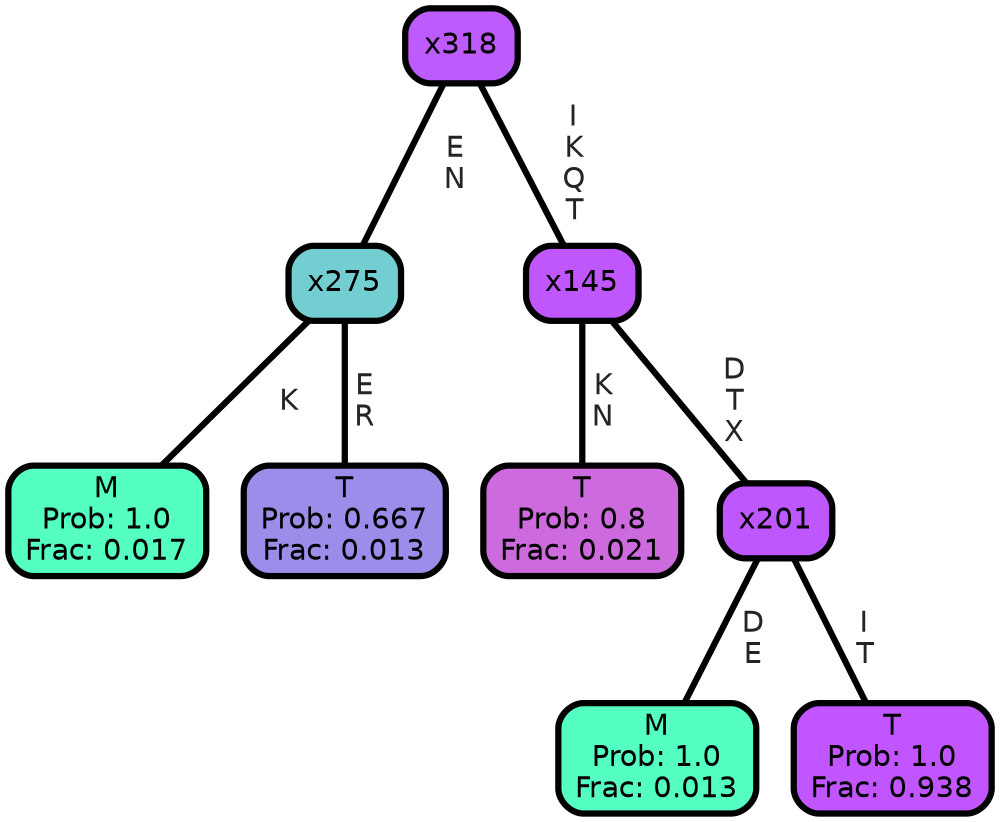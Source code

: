 graph Tree {
node [shape=box, style="filled, rounded",color="black",penwidth="3",fontcolor="black",                 fontname=helvetica] ;
graph [ranksep="0 equally", splines=straight,                 bgcolor=transparent, dpi=200] ;
edge [fontname=helvetica, fontweight=bold,fontcolor=grey14,color=black] ;
0 [label="M
Prob: 1.0
Frac: 0.017", fillcolor="#55ffc1"] ;
1 [label="x275", fillcolor="#73ced2"] ;
2 [label="T
Prob: 0.667
Frac: 0.013", fillcolor="#9d8dea"] ;
3 [label="x318", fillcolor="#bd5bfc"] ;
4 [label="T
Prob: 0.8
Frac: 0.021", fillcolor="#cd6add"] ;
5 [label="x145", fillcolor="#bf57fd"] ;
6 [label="M
Prob: 1.0
Frac: 0.013", fillcolor="#55ffc1"] ;
7 [label="x201", fillcolor="#bf57fe"] ;
8 [label="T
Prob: 1.0
Frac: 0.938", fillcolor="#c155ff"] ;
1 -- 0 [label=" K",penwidth=3] ;
1 -- 2 [label=" E\n R",penwidth=3] ;
3 -- 1 [label=" E\n N",penwidth=3] ;
3 -- 5 [label=" I\n K\n Q\n T",penwidth=3] ;
5 -- 4 [label=" K\n N",penwidth=3] ;
5 -- 7 [label=" D\n T\n X",penwidth=3] ;
7 -- 6 [label=" D\n E",penwidth=3] ;
7 -- 8 [label=" I\n T",penwidth=3] ;
{rank = same;}}